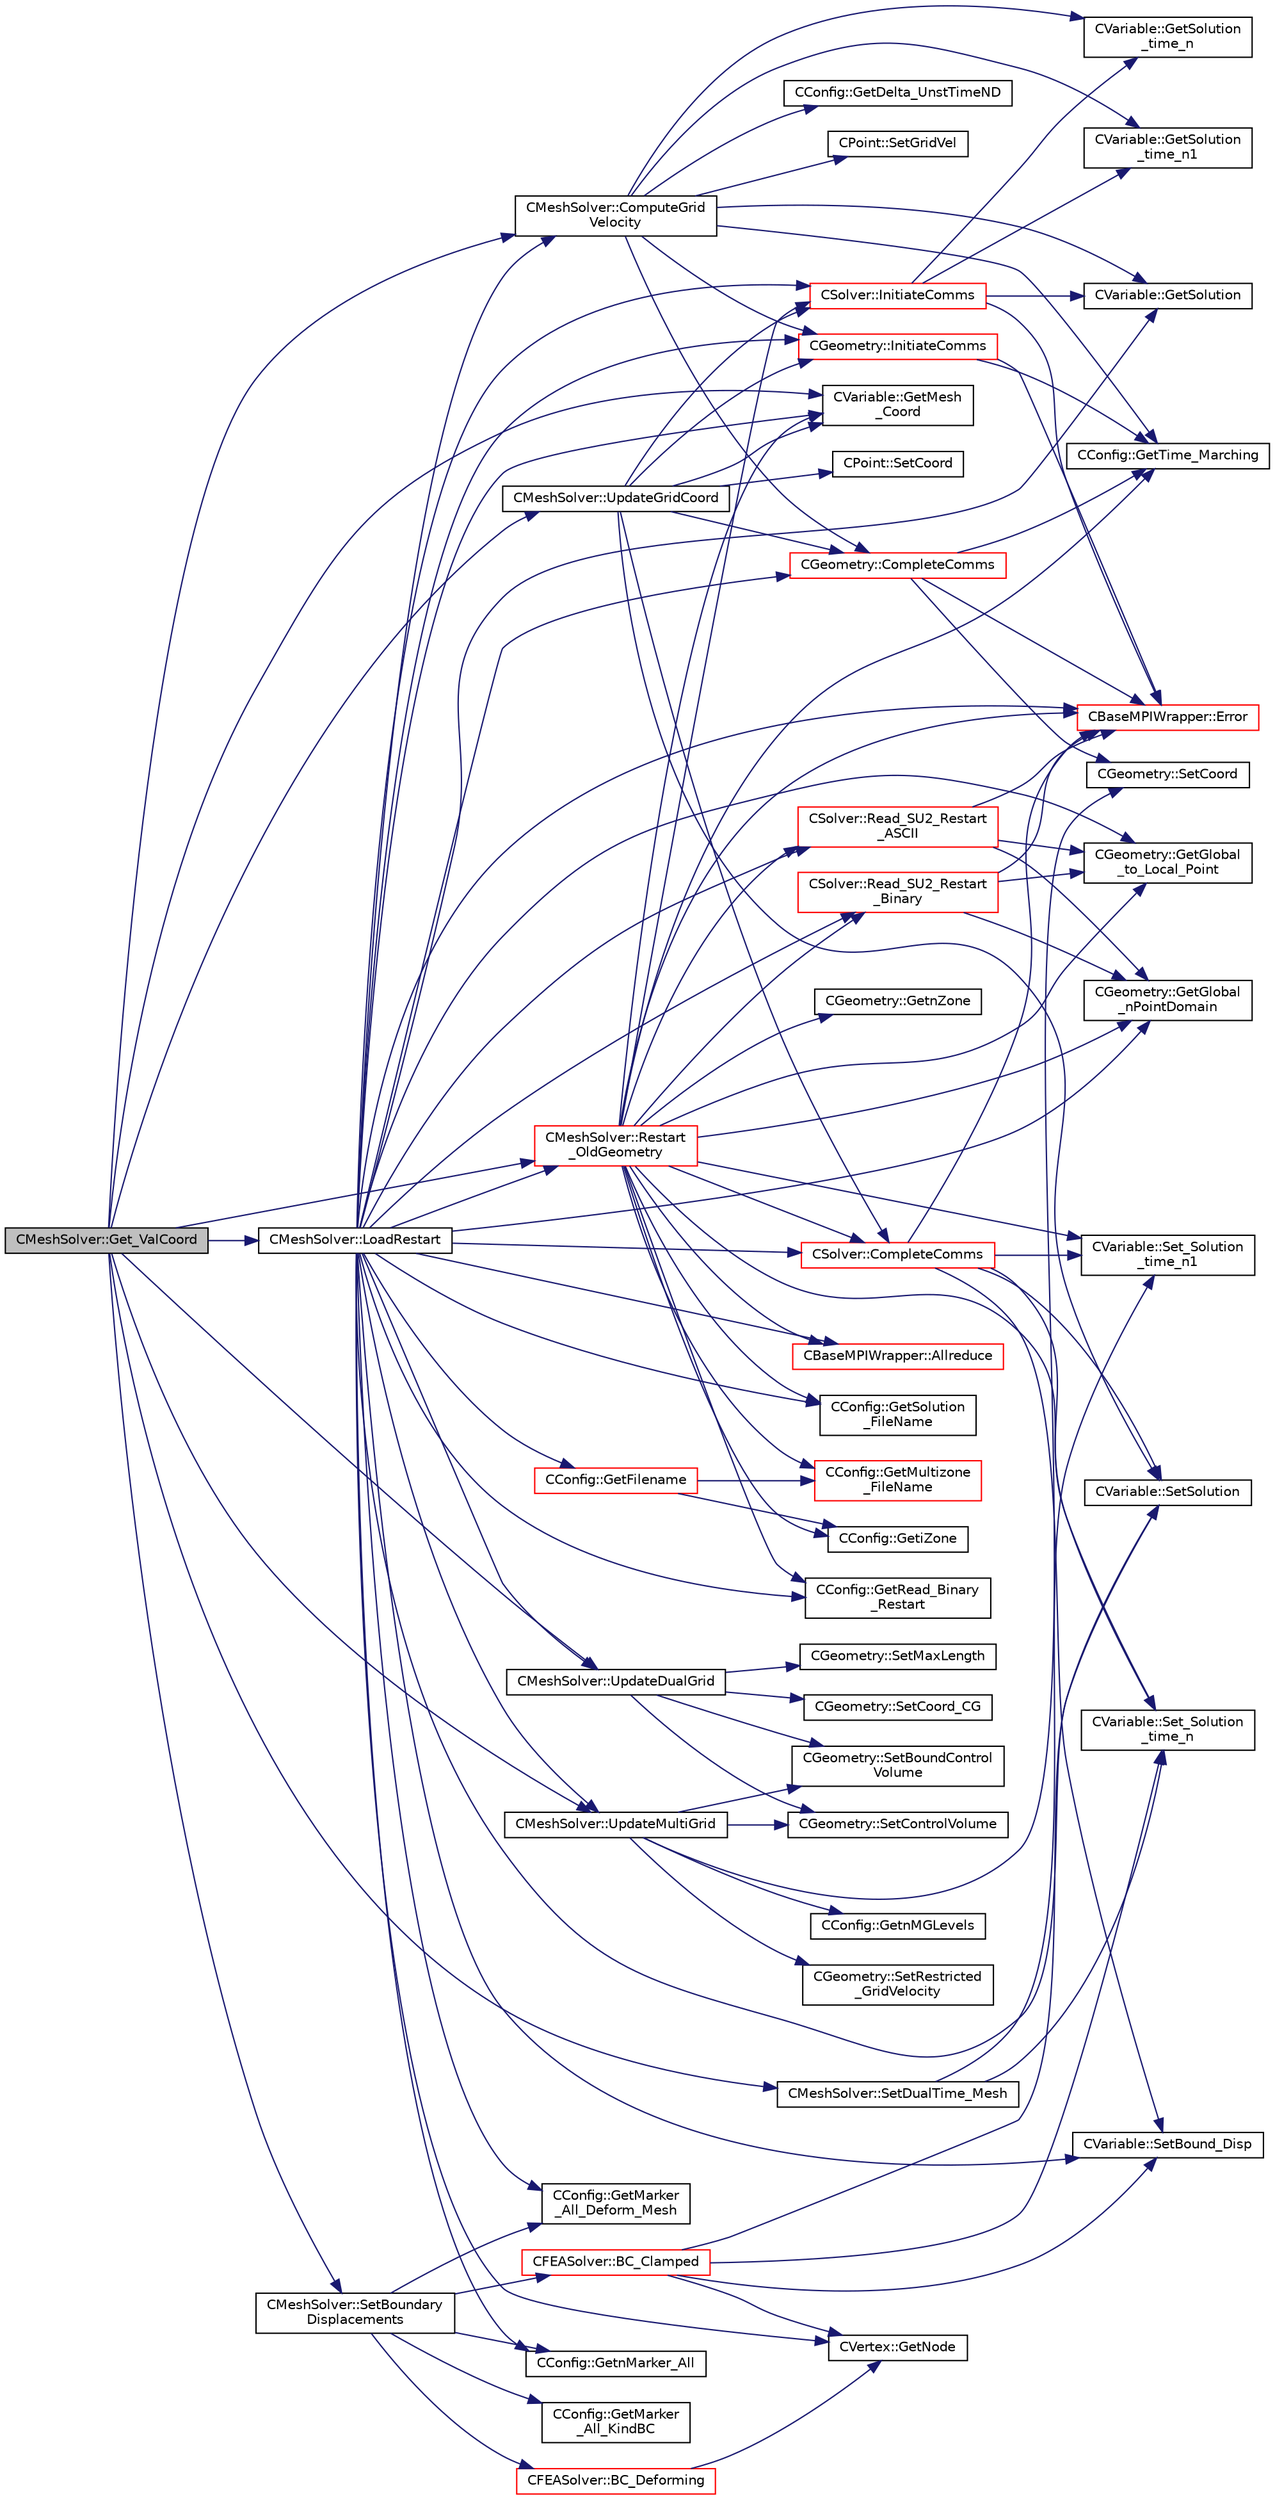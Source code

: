 digraph "CMeshSolver::Get_ValCoord"
{
  edge [fontname="Helvetica",fontsize="10",labelfontname="Helvetica",labelfontsize="10"];
  node [fontname="Helvetica",fontsize="10",shape=record];
  rankdir="LR";
  Node208 [label="CMeshSolver::Get_ValCoord",height=0.2,width=0.4,color="black", fillcolor="grey75", style="filled", fontcolor="black"];
  Node208 -> Node209 [color="midnightblue",fontsize="10",style="solid",fontname="Helvetica"];
  Node209 [label="CVariable::GetMesh\l_Coord",height=0.2,width=0.4,color="black", fillcolor="white", style="filled",URL="$class_c_variable.html#afe97b312c0685a1975a41b915f5d327a",tooltip="A virtual member. Get the value of the undeformed coordinates. "];
  Node208 -> Node210 [color="midnightblue",fontsize="10",style="solid",fontname="Helvetica"];
  Node210 [label="CMeshSolver::UpdateGridCoord",height=0.2,width=0.4,color="black", fillcolor="white", style="filled",URL="$class_c_mesh_solver.html#a2bec69d4296fc697955ebfff9d899971",tooltip="Update the value of the coordinates after the grid movement. "];
  Node210 -> Node211 [color="midnightblue",fontsize="10",style="solid",fontname="Helvetica"];
  Node211 [label="CVariable::SetSolution",height=0.2,width=0.4,color="black", fillcolor="white", style="filled",URL="$class_c_variable.html#a22fbbd7bc6491672843000644a05c6a5",tooltip="Set the value of the solution, all variables. "];
  Node210 -> Node209 [color="midnightblue",fontsize="10",style="solid",fontname="Helvetica"];
  Node210 -> Node212 [color="midnightblue",fontsize="10",style="solid",fontname="Helvetica"];
  Node212 [label="CPoint::SetCoord",height=0.2,width=0.4,color="black", fillcolor="white", style="filled",URL="$class_c_point.html#a65e00c853fad29849662f3a66d56f7e0",tooltip="Set the coordinates for the control volume. "];
  Node210 -> Node213 [color="midnightblue",fontsize="10",style="solid",fontname="Helvetica"];
  Node213 [label="CGeometry::InitiateComms",height=0.2,width=0.4,color="red", fillcolor="white", style="filled",URL="$class_c_geometry.html#aade184b0616ad6d83a721f1b17473df3",tooltip="Routine to load a geometric quantity into the data structures for MPI point-to-point communication an..."];
  Node213 -> Node214 [color="midnightblue",fontsize="10",style="solid",fontname="Helvetica"];
  Node214 [label="CConfig::GetTime_Marching",height=0.2,width=0.4,color="black", fillcolor="white", style="filled",URL="$class_c_config.html#a864d499ce740184803607801c47abda7",tooltip="Provides information about the time integration, and change the write in the output files information..."];
  Node213 -> Node215 [color="midnightblue",fontsize="10",style="solid",fontname="Helvetica"];
  Node215 [label="CBaseMPIWrapper::Error",height=0.2,width=0.4,color="red", fillcolor="white", style="filled",URL="$class_c_base_m_p_i_wrapper.html#a04457c47629bda56704e6a8804833eeb"];
  Node210 -> Node228 [color="midnightblue",fontsize="10",style="solid",fontname="Helvetica"];
  Node228 [label="CGeometry::CompleteComms",height=0.2,width=0.4,color="red", fillcolor="white", style="filled",URL="$class_c_geometry.html#a18d2f0e3a00218eef232cd75029bc53e",tooltip="Routine to complete the set of non-blocking communications launched by InitiateComms() and unpacking ..."];
  Node228 -> Node230 [color="midnightblue",fontsize="10",style="solid",fontname="Helvetica"];
  Node230 [label="CGeometry::SetCoord",height=0.2,width=0.4,color="black", fillcolor="white", style="filled",URL="$class_c_geometry.html#a5956a22f6942c7cd1b2a53dcaa201972",tooltip="A virtual member. "];
  Node228 -> Node214 [color="midnightblue",fontsize="10",style="solid",fontname="Helvetica"];
  Node228 -> Node215 [color="midnightblue",fontsize="10",style="solid",fontname="Helvetica"];
  Node210 -> Node235 [color="midnightblue",fontsize="10",style="solid",fontname="Helvetica"];
  Node235 [label="CSolver::InitiateComms",height=0.2,width=0.4,color="red", fillcolor="white", style="filled",URL="$class_c_solver.html#a68ef94bc50683bd1f1d750b4a8cb7351",tooltip="Routine to load a solver quantity into the data structures for MPI point-to-point communication and t..."];
  Node235 -> Node215 [color="midnightblue",fontsize="10",style="solid",fontname="Helvetica"];
  Node235 -> Node237 [color="midnightblue",fontsize="10",style="solid",fontname="Helvetica"];
  Node237 [label="CVariable::GetSolution",height=0.2,width=0.4,color="black", fillcolor="white", style="filled",URL="$class_c_variable.html#a261483e39c23c1de7cb9aea7e917c121",tooltip="Get the solution. "];
  Node235 -> Node251 [color="midnightblue",fontsize="10",style="solid",fontname="Helvetica"];
  Node251 [label="CVariable::GetSolution\l_time_n",height=0.2,width=0.4,color="black", fillcolor="white", style="filled",URL="$class_c_variable.html#a9162db789c2ca2b71159697cc500fcce",tooltip="Get the solution at time n. "];
  Node235 -> Node257 [color="midnightblue",fontsize="10",style="solid",fontname="Helvetica"];
  Node257 [label="CVariable::GetSolution\l_time_n1",height=0.2,width=0.4,color="black", fillcolor="white", style="filled",URL="$class_c_variable.html#a584e438afb716aa0ffce4ccc9b469ef6",tooltip="Get the solution at time n-1. "];
  Node210 -> Node258 [color="midnightblue",fontsize="10",style="solid",fontname="Helvetica"];
  Node258 [label="CSolver::CompleteComms",height=0.2,width=0.4,color="red", fillcolor="white", style="filled",URL="$class_c_solver.html#a8d3046ad54e177f0705a2bff99c1cf16",tooltip="Routine to complete the set of non-blocking communications launched by InitiateComms() and unpacking ..."];
  Node258 -> Node211 [color="midnightblue",fontsize="10",style="solid",fontname="Helvetica"];
  Node258 -> Node272 [color="midnightblue",fontsize="10",style="solid",fontname="Helvetica"];
  Node272 [label="CVariable::Set_Solution\l_time_n",height=0.2,width=0.4,color="black", fillcolor="white", style="filled",URL="$class_c_variable.html#abf55f051089ec13d9c0422ed3389a9dc",tooltip="Set the variable solution at time n. "];
  Node258 -> Node277 [color="midnightblue",fontsize="10",style="solid",fontname="Helvetica"];
  Node277 [label="CVariable::SetBound_Disp",height=0.2,width=0.4,color="black", fillcolor="white", style="filled",URL="$class_c_variable.html#a840431a0403b4bddd0a99dbfdf365795",tooltip="A virtual member. Set the boundary displacement. "];
  Node258 -> Node278 [color="midnightblue",fontsize="10",style="solid",fontname="Helvetica"];
  Node278 [label="CVariable::Set_Solution\l_time_n1",height=0.2,width=0.4,color="black", fillcolor="white", style="filled",URL="$class_c_variable.html#a527a337871bb37c3bb2df40c2b946884",tooltip="Set the variable solution at time n-1. "];
  Node258 -> Node215 [color="midnightblue",fontsize="10",style="solid",fontname="Helvetica"];
  Node208 -> Node279 [color="midnightblue",fontsize="10",style="solid",fontname="Helvetica"];
  Node279 [label="CMeshSolver::UpdateDualGrid",height=0.2,width=0.4,color="black", fillcolor="white", style="filled",URL="$class_c_mesh_solver.html#a11a91e2f01e24f72a983321dbe6fb5a0",tooltip="Update the dual grid after the grid movement (edges and control volumes). "];
  Node279 -> Node280 [color="midnightblue",fontsize="10",style="solid",fontname="Helvetica"];
  Node280 [label="CGeometry::SetCoord_CG",height=0.2,width=0.4,color="black", fillcolor="white", style="filled",URL="$class_c_geometry.html#a83962c234a9cafc63a3d4a8f2ac48875",tooltip="Sets CG coordinates. "];
  Node279 -> Node281 [color="midnightblue",fontsize="10",style="solid",fontname="Helvetica"];
  Node281 [label="CGeometry::SetControlVolume",height=0.2,width=0.4,color="black", fillcolor="white", style="filled",URL="$class_c_geometry.html#a2801527cce396e9b4f8d91a57fe82712",tooltip="Sets control volume. "];
  Node279 -> Node282 [color="midnightblue",fontsize="10",style="solid",fontname="Helvetica"];
  Node282 [label="CGeometry::SetBoundControl\lVolume",height=0.2,width=0.4,color="black", fillcolor="white", style="filled",URL="$class_c_geometry.html#adf22bc637db1c4d9dd150c6185ab1566",tooltip="A virtual member. "];
  Node279 -> Node283 [color="midnightblue",fontsize="10",style="solid",fontname="Helvetica"];
  Node283 [label="CGeometry::SetMaxLength",height=0.2,width=0.4,color="black", fillcolor="white", style="filled",URL="$class_c_geometry.html#a6eee72ed5a355f210937e6ea2b10b961",tooltip="Set max length. "];
  Node208 -> Node284 [color="midnightblue",fontsize="10",style="solid",fontname="Helvetica"];
  Node284 [label="CMeshSolver::ComputeGrid\lVelocity",height=0.2,width=0.4,color="black", fillcolor="white", style="filled",URL="$class_c_mesh_solver.html#af8ed30c05a9adae36d8b41a88a53a448",tooltip="Compute the grid velocity form the displacements of the mesh. "];
  Node284 -> Node257 [color="midnightblue",fontsize="10",style="solid",fontname="Helvetica"];
  Node284 -> Node251 [color="midnightblue",fontsize="10",style="solid",fontname="Helvetica"];
  Node284 -> Node237 [color="midnightblue",fontsize="10",style="solid",fontname="Helvetica"];
  Node284 -> Node285 [color="midnightblue",fontsize="10",style="solid",fontname="Helvetica"];
  Node285 [label="CConfig::GetDelta_UnstTimeND",height=0.2,width=0.4,color="black", fillcolor="white", style="filled",URL="$class_c_config.html#a417b45d0da107126e803258901f57920",tooltip="If we are prforming an unsteady simulation, there is only one value of the time step for the complete..."];
  Node284 -> Node214 [color="midnightblue",fontsize="10",style="solid",fontname="Helvetica"];
  Node284 -> Node286 [color="midnightblue",fontsize="10",style="solid",fontname="Helvetica"];
  Node286 [label="CPoint::SetGridVel",height=0.2,width=0.4,color="black", fillcolor="white", style="filled",URL="$class_c_point.html#a01131de373dba211a7093ecc44238e1e",tooltip="Set the value of the grid velocity at the point. "];
  Node284 -> Node213 [color="midnightblue",fontsize="10",style="solid",fontname="Helvetica"];
  Node284 -> Node228 [color="midnightblue",fontsize="10",style="solid",fontname="Helvetica"];
  Node208 -> Node287 [color="midnightblue",fontsize="10",style="solid",fontname="Helvetica"];
  Node287 [label="CMeshSolver::UpdateMultiGrid",height=0.2,width=0.4,color="black", fillcolor="white", style="filled",URL="$class_c_mesh_solver.html#aa28d79f589d8dcdde83879f10adeed35",tooltip="Update the coarse multigrid levels after the grid movement. "];
  Node287 -> Node288 [color="midnightblue",fontsize="10",style="solid",fontname="Helvetica"];
  Node288 [label="CConfig::GetnMGLevels",height=0.2,width=0.4,color="black", fillcolor="white", style="filled",URL="$class_c_config.html#aea7f78497a5cd863bd065391232329fd",tooltip="Get the number of multigrid levels. "];
  Node287 -> Node281 [color="midnightblue",fontsize="10",style="solid",fontname="Helvetica"];
  Node287 -> Node282 [color="midnightblue",fontsize="10",style="solid",fontname="Helvetica"];
  Node287 -> Node230 [color="midnightblue",fontsize="10",style="solid",fontname="Helvetica"];
  Node287 -> Node289 [color="midnightblue",fontsize="10",style="solid",fontname="Helvetica"];
  Node289 [label="CGeometry::SetRestricted\l_GridVelocity",height=0.2,width=0.4,color="black", fillcolor="white", style="filled",URL="$class_c_geometry.html#a38a6cbd4e815e8be413e14cab502b099",tooltip="A virtual member. "];
  Node208 -> Node290 [color="midnightblue",fontsize="10",style="solid",fontname="Helvetica"];
  Node290 [label="CMeshSolver::SetBoundary\lDisplacements",height=0.2,width=0.4,color="black", fillcolor="white", style="filled",URL="$class_c_mesh_solver.html#a8583f48eeef992c863a8e0595e87b70f",tooltip="Check the boundary vertex that are going to be moved. "];
  Node290 -> Node291 [color="midnightblue",fontsize="10",style="solid",fontname="Helvetica"];
  Node291 [label="CConfig::GetnMarker_All",height=0.2,width=0.4,color="black", fillcolor="white", style="filled",URL="$class_c_config.html#a300c4884edfc0c2acf395036439004f4",tooltip="Get the total number of boundary markers including send/receive domains. "];
  Node290 -> Node292 [color="midnightblue",fontsize="10",style="solid",fontname="Helvetica"];
  Node292 [label="CConfig::GetMarker\l_All_Deform_Mesh",height=0.2,width=0.4,color="black", fillcolor="white", style="filled",URL="$class_c_config.html#ae158ca2478224ffaf11569b0143e8a10",tooltip="Get whether marker val_marker is a DEFORM_MESH marker. "];
  Node290 -> Node293 [color="midnightblue",fontsize="10",style="solid",fontname="Helvetica"];
  Node293 [label="CConfig::GetMarker\l_All_KindBC",height=0.2,width=0.4,color="black", fillcolor="white", style="filled",URL="$class_c_config.html#a57d43acc1457d2d27095ce006218862e",tooltip="Get the kind of boundary for each marker. "];
  Node290 -> Node294 [color="midnightblue",fontsize="10",style="solid",fontname="Helvetica"];
  Node294 [label="CFEASolver::BC_Clamped",height=0.2,width=0.4,color="red", fillcolor="white", style="filled",URL="$class_c_f_e_a_solver.html#a79c005fc44ebf1d5cccdd09009376219",tooltip="Clamped boundary conditions. "];
  Node294 -> Node295 [color="midnightblue",fontsize="10",style="solid",fontname="Helvetica"];
  Node295 [label="CVertex::GetNode",height=0.2,width=0.4,color="black", fillcolor="white", style="filled",URL="$class_c_vertex.html#a95c513bf927464157ed96b6c79779a1f",tooltip="Get the node of the vertex. "];
  Node294 -> Node211 [color="midnightblue",fontsize="10",style="solid",fontname="Helvetica"];
  Node294 -> Node272 [color="midnightblue",fontsize="10",style="solid",fontname="Helvetica"];
  Node294 -> Node277 [color="midnightblue",fontsize="10",style="solid",fontname="Helvetica"];
  Node290 -> Node298 [color="midnightblue",fontsize="10",style="solid",fontname="Helvetica"];
  Node298 [label="CFEASolver::BC_Deforming",height=0.2,width=0.4,color="red", fillcolor="white", style="filled",URL="$class_c_f_e_a_solver.html#a63255e4e5c0b3291e97dc4c00d1ccd3c",tooltip="Deformable boundary condition. "];
  Node298 -> Node295 [color="midnightblue",fontsize="10",style="solid",fontname="Helvetica"];
  Node208 -> Node299 [color="midnightblue",fontsize="10",style="solid",fontname="Helvetica"];
  Node299 [label="CMeshSolver::SetDualTime_Mesh",height=0.2,width=0.4,color="black", fillcolor="white", style="filled",URL="$class_c_mesh_solver.html#aaa94f6327fb3a459b1af64f61bd7bdc7",tooltip="Move the mesh in time. "];
  Node299 -> Node278 [color="midnightblue",fontsize="10",style="solid",fontname="Helvetica"];
  Node299 -> Node272 [color="midnightblue",fontsize="10",style="solid",fontname="Helvetica"];
  Node208 -> Node300 [color="midnightblue",fontsize="10",style="solid",fontname="Helvetica"];
  Node300 [label="CMeshSolver::LoadRestart",height=0.2,width=0.4,color="black", fillcolor="white", style="filled",URL="$class_c_mesh_solver.html#a158c64de91317d7570e7192493fe0a19",tooltip="Load a solution from a restart file. "];
  Node300 -> Node301 [color="midnightblue",fontsize="10",style="solid",fontname="Helvetica"];
  Node301 [label="CConfig::GetSolution\l_FileName",height=0.2,width=0.4,color="black", fillcolor="white", style="filled",URL="$class_c_config.html#a90d768708abc0f55180279efbea01485",tooltip="Get the name of the file with the solution of the flow problem. "];
  Node300 -> Node302 [color="midnightblue",fontsize="10",style="solid",fontname="Helvetica"];
  Node302 [label="CConfig::GetFilename",height=0.2,width=0.4,color="red", fillcolor="white", style="filled",URL="$class_c_config.html#a71b8b08c6c1ba23c9ba1ed687bb635dc",tooltip="Add any numbers necessary to the filename (iteration number, zone ID ...) "];
  Node302 -> Node303 [color="midnightblue",fontsize="10",style="solid",fontname="Helvetica"];
  Node303 [label="CConfig::GetMultizone\l_FileName",height=0.2,width=0.4,color="red", fillcolor="white", style="filled",URL="$class_c_config.html#af4d81fc4ec805bb4a89f3739048d8824",tooltip="Append the zone index to the restart or the solution files. "];
  Node302 -> Node306 [color="midnightblue",fontsize="10",style="solid",fontname="Helvetica"];
  Node306 [label="CConfig::GetiZone",height=0.2,width=0.4,color="black", fillcolor="white", style="filled",URL="$class_c_config.html#ac09e21f44792b38adb3f933a4426b25f",tooltip="Provides the number of varaibles. "];
  Node300 -> Node311 [color="midnightblue",fontsize="10",style="solid",fontname="Helvetica"];
  Node311 [label="CConfig::GetRead_Binary\l_Restart",height=0.2,width=0.4,color="black", fillcolor="white", style="filled",URL="$class_c_config.html#a37f4ffc9f97f54715ea40e411e60670f",tooltip="Flag for whether binary SU2 native restart files are read. "];
  Node300 -> Node312 [color="midnightblue",fontsize="10",style="solid",fontname="Helvetica"];
  Node312 [label="CSolver::Read_SU2_Restart\l_Binary",height=0.2,width=0.4,color="red", fillcolor="white", style="filled",URL="$class_c_solver.html#a7eb29d1b014277fe6fdba3a276acc67d",tooltip="Read a native SU2 restart file in binary format. "];
  Node312 -> Node215 [color="midnightblue",fontsize="10",style="solid",fontname="Helvetica"];
  Node312 -> Node315 [color="midnightblue",fontsize="10",style="solid",fontname="Helvetica"];
  Node315 [label="CGeometry::GetGlobal\l_nPointDomain",height=0.2,width=0.4,color="black", fillcolor="white", style="filled",URL="$class_c_geometry.html#a22f1fbc70d2133f1d1924cc7b56caee9",tooltip="A virtual member. "];
  Node312 -> Node316 [color="midnightblue",fontsize="10",style="solid",fontname="Helvetica"];
  Node316 [label="CGeometry::GetGlobal\l_to_Local_Point",height=0.2,width=0.4,color="black", fillcolor="white", style="filled",URL="$class_c_geometry.html#af8c9098e9da9a7c6c86d7316fe76230f",tooltip="A virtual member. "];
  Node300 -> Node317 [color="midnightblue",fontsize="10",style="solid",fontname="Helvetica"];
  Node317 [label="CSolver::Read_SU2_Restart\l_ASCII",height=0.2,width=0.4,color="red", fillcolor="white", style="filled",URL="$class_c_solver.html#ac5d5660eff53510f678a3aa122130585",tooltip="Read a native SU2 restart file in ASCII format. "];
  Node317 -> Node215 [color="midnightblue",fontsize="10",style="solid",fontname="Helvetica"];
  Node317 -> Node315 [color="midnightblue",fontsize="10",style="solid",fontname="Helvetica"];
  Node317 -> Node316 [color="midnightblue",fontsize="10",style="solid",fontname="Helvetica"];
  Node300 -> Node315 [color="midnightblue",fontsize="10",style="solid",fontname="Helvetica"];
  Node300 -> Node316 [color="midnightblue",fontsize="10",style="solid",fontname="Helvetica"];
  Node300 -> Node209 [color="midnightblue",fontsize="10",style="solid",fontname="Helvetica"];
  Node300 -> Node211 [color="midnightblue",fontsize="10",style="solid",fontname="Helvetica"];
  Node300 -> Node323 [color="midnightblue",fontsize="10",style="solid",fontname="Helvetica"];
  Node323 [label="CBaseMPIWrapper::Allreduce",height=0.2,width=0.4,color="red", fillcolor="white", style="filled",URL="$class_c_base_m_p_i_wrapper.html#a637b6fd917a8ca91ce748ba88e0d66b6"];
  Node300 -> Node215 [color="midnightblue",fontsize="10",style="solid",fontname="Helvetica"];
  Node300 -> Node235 [color="midnightblue",fontsize="10",style="solid",fontname="Helvetica"];
  Node300 -> Node258 [color="midnightblue",fontsize="10",style="solid",fontname="Helvetica"];
  Node300 -> Node213 [color="midnightblue",fontsize="10",style="solid",fontname="Helvetica"];
  Node300 -> Node228 [color="midnightblue",fontsize="10",style="solid",fontname="Helvetica"];
  Node300 -> Node279 [color="midnightblue",fontsize="10",style="solid",fontname="Helvetica"];
  Node300 -> Node325 [color="midnightblue",fontsize="10",style="solid",fontname="Helvetica"];
  Node325 [label="CMeshSolver::Restart\l_OldGeometry",height=0.2,width=0.4,color="red", fillcolor="white", style="filled",URL="$class_c_mesh_solver.html#a574b9ed9e35690629a7c706e8e0c32e7",tooltip="Load the geometries at the previous time states n and nM1. "];
  Node325 -> Node306 [color="midnightblue",fontsize="10",style="solid",fontname="Helvetica"];
  Node325 -> Node326 [color="midnightblue",fontsize="10",style="solid",fontname="Helvetica"];
  Node326 [label="CGeometry::GetnZone",height=0.2,width=0.4,color="black", fillcolor="white", style="filled",URL="$class_c_geometry.html#a9c19673865bedc65b6f3a27ba7b81967",tooltip="Get number of zones. "];
  Node325 -> Node301 [color="midnightblue",fontsize="10",style="solid",fontname="Helvetica"];
  Node325 -> Node303 [color="midnightblue",fontsize="10",style="solid",fontname="Helvetica"];
  Node325 -> Node214 [color="midnightblue",fontsize="10",style="solid",fontname="Helvetica"];
  Node325 -> Node311 [color="midnightblue",fontsize="10",style="solid",fontname="Helvetica"];
  Node325 -> Node312 [color="midnightblue",fontsize="10",style="solid",fontname="Helvetica"];
  Node325 -> Node317 [color="midnightblue",fontsize="10",style="solid",fontname="Helvetica"];
  Node325 -> Node315 [color="midnightblue",fontsize="10",style="solid",fontname="Helvetica"];
  Node325 -> Node316 [color="midnightblue",fontsize="10",style="solid",fontname="Helvetica"];
  Node325 -> Node209 [color="midnightblue",fontsize="10",style="solid",fontname="Helvetica"];
  Node325 -> Node272 [color="midnightblue",fontsize="10",style="solid",fontname="Helvetica"];
  Node325 -> Node278 [color="midnightblue",fontsize="10",style="solid",fontname="Helvetica"];
  Node325 -> Node323 [color="midnightblue",fontsize="10",style="solid",fontname="Helvetica"];
  Node325 -> Node215 [color="midnightblue",fontsize="10",style="solid",fontname="Helvetica"];
  Node325 -> Node235 [color="midnightblue",fontsize="10",style="solid",fontname="Helvetica"];
  Node325 -> Node258 [color="midnightblue",fontsize="10",style="solid",fontname="Helvetica"];
  Node300 -> Node284 [color="midnightblue",fontsize="10",style="solid",fontname="Helvetica"];
  Node300 -> Node287 [color="midnightblue",fontsize="10",style="solid",fontname="Helvetica"];
  Node300 -> Node291 [color="midnightblue",fontsize="10",style="solid",fontname="Helvetica"];
  Node300 -> Node292 [color="midnightblue",fontsize="10",style="solid",fontname="Helvetica"];
  Node300 -> Node295 [color="midnightblue",fontsize="10",style="solid",fontname="Helvetica"];
  Node300 -> Node237 [color="midnightblue",fontsize="10",style="solid",fontname="Helvetica"];
  Node300 -> Node277 [color="midnightblue",fontsize="10",style="solid",fontname="Helvetica"];
  Node208 -> Node325 [color="midnightblue",fontsize="10",style="solid",fontname="Helvetica"];
}
